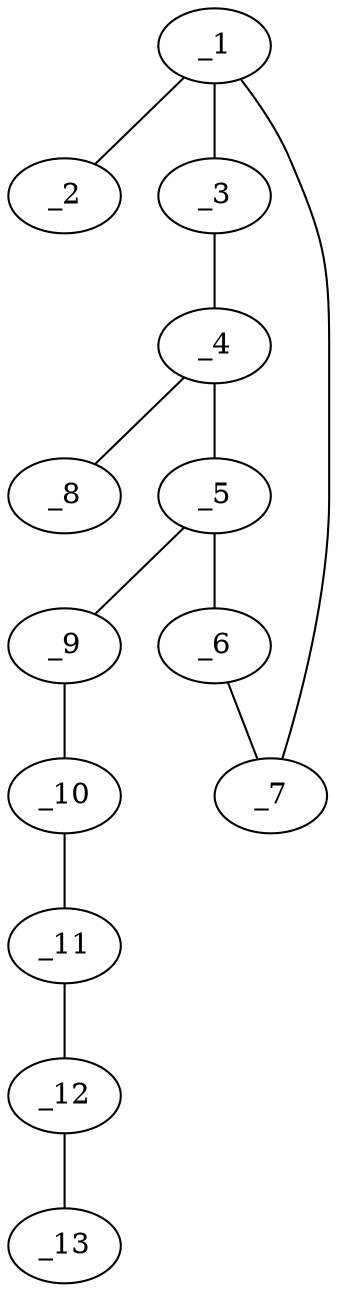 graph molid626923 {
	_1	 [charge=0,
		chem=1,
		symbol="C  ",
		x="3.732",
		y="-2.25"];
	_2	 [charge=0,
		chem=4,
		symbol="N  ",
		x="3.732",
		y="-3.25"];
	_1 -- _2	 [valence=2];
	_3	 [charge=0,
		chem=4,
		symbol="N  ",
		x="2.866",
		y="-1.75"];
	_1 -- _3	 [valence=1];
	_7	 [charge=0,
		chem=1,
		symbol="C  ",
		x="4.5981",
		y="-1.75"];
	_1 -- _7	 [valence=1];
	_4	 [charge=0,
		chem=1,
		symbol="C  ",
		x="2.866",
		y="-0.75"];
	_3 -- _4	 [valence=1];
	_5	 [charge=0,
		chem=4,
		symbol="N  ",
		x="3.7321",
		y="-0.25"];
	_4 -- _5	 [valence=1];
	_8	 [charge=0,
		chem=2,
		symbol="O  ",
		x=2,
		y="-0.25"];
	_4 -- _8	 [valence=2];
	_6	 [charge=0,
		chem=1,
		symbol="C  ",
		x="4.5981",
		y="-0.75"];
	_5 -- _6	 [valence=1];
	_9	 [charge=0,
		chem=1,
		symbol="C  ",
		x="3.7321",
		y="0.75"];
	_5 -- _9	 [valence=1];
	_6 -- _7	 [valence=2];
	_10	 [charge=0,
		chem=1,
		symbol="C  ",
		x="4.5981",
		y="1.25"];
	_9 -- _10	 [valence=2];
	_11	 [charge=0,
		chem=1,
		symbol="C  ",
		x="5.4641",
		y="1.75"];
	_10 -- _11	 [valence=2];
	_12	 [charge=0,
		chem=1,
		symbol="C  ",
		x="5.4641",
		y="2.75"];
	_11 -- _12	 [valence=1];
	_13	 [charge=0,
		chem=2,
		symbol="O  ",
		x="6.3301",
		y="3.25"];
	_12 -- _13	 [valence=1];
}
